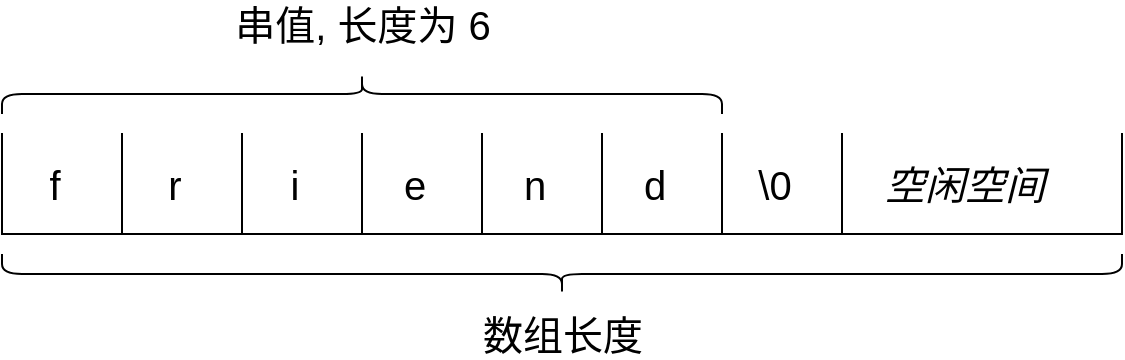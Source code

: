 <mxfile version="12.6.7" type="device"><diagram id="DXPcCs-rt6fdyCKiChXh" name="第 1 页"><mxGraphModel dx="1426" dy="803" grid="1" gridSize="10" guides="1" tooltips="1" connect="1" arrows="1" fold="1" page="1" pageScale="1" pageWidth="827" pageHeight="1169" math="0" shadow="0"><root><mxCell id="0"/><mxCell id="1" parent="0"/><mxCell id="TtJX3NET0KKpPKqGwmz1-3" value="" style="group" vertex="1" connectable="0" parent="1"><mxGeometry x="120" y="260" width="60" height="50" as="geometry"/></mxCell><mxCell id="TtJX3NET0KKpPKqGwmz1-1" value="" style="shape=partialRectangle;whiteSpace=wrap;html=1;top=0;left=0;fillColor=none;" vertex="1" parent="TtJX3NET0KKpPKqGwmz1-3"><mxGeometry width="60" height="50" as="geometry"/></mxCell><mxCell id="TtJX3NET0KKpPKqGwmz1-2" value="&lt;font style=&quot;font-size: 20px&quot;&gt;f&lt;/font&gt;" style="shape=partialRectangle;whiteSpace=wrap;html=1;right=0;top=0;bottom=0;fillColor=none;routingCenterX=-0.5;" vertex="1" parent="TtJX3NET0KKpPKqGwmz1-3"><mxGeometry width="52.5" height="50" as="geometry"/></mxCell><mxCell id="TtJX3NET0KKpPKqGwmz1-4" value="" style="group" vertex="1" connectable="0" parent="1"><mxGeometry x="180" y="260" width="60" height="50" as="geometry"/></mxCell><mxCell id="TtJX3NET0KKpPKqGwmz1-5" value="" style="shape=partialRectangle;whiteSpace=wrap;html=1;top=0;left=0;fillColor=none;" vertex="1" parent="TtJX3NET0KKpPKqGwmz1-4"><mxGeometry width="60" height="50" as="geometry"/></mxCell><mxCell id="TtJX3NET0KKpPKqGwmz1-6" value="&lt;font style=&quot;font-size: 20px&quot;&gt;r&lt;br&gt;&lt;/font&gt;" style="shape=partialRectangle;whiteSpace=wrap;html=1;right=0;top=0;bottom=0;fillColor=none;routingCenterX=-0.5;" vertex="1" parent="TtJX3NET0KKpPKqGwmz1-4"><mxGeometry width="52.5" height="50" as="geometry"/></mxCell><mxCell id="TtJX3NET0KKpPKqGwmz1-7" value="" style="group" vertex="1" connectable="0" parent="1"><mxGeometry x="240" y="260" width="60" height="50" as="geometry"/></mxCell><mxCell id="TtJX3NET0KKpPKqGwmz1-8" value="" style="shape=partialRectangle;whiteSpace=wrap;html=1;top=0;left=0;fillColor=none;" vertex="1" parent="TtJX3NET0KKpPKqGwmz1-7"><mxGeometry width="60" height="50" as="geometry"/></mxCell><mxCell id="TtJX3NET0KKpPKqGwmz1-9" value="&lt;font style=&quot;font-size: 20px&quot;&gt;i&lt;/font&gt;" style="shape=partialRectangle;whiteSpace=wrap;html=1;right=0;top=0;bottom=0;fillColor=none;routingCenterX=-0.5;" vertex="1" parent="TtJX3NET0KKpPKqGwmz1-7"><mxGeometry width="52.5" height="50" as="geometry"/></mxCell><mxCell id="TtJX3NET0KKpPKqGwmz1-10" value="" style="group" vertex="1" connectable="0" parent="1"><mxGeometry x="300" y="260" width="60" height="50" as="geometry"/></mxCell><mxCell id="TtJX3NET0KKpPKqGwmz1-11" value="" style="shape=partialRectangle;whiteSpace=wrap;html=1;top=0;left=0;fillColor=none;" vertex="1" parent="TtJX3NET0KKpPKqGwmz1-10"><mxGeometry width="60" height="50" as="geometry"/></mxCell><mxCell id="TtJX3NET0KKpPKqGwmz1-12" value="&lt;font style=&quot;font-size: 20px&quot;&gt;e&lt;br&gt;&lt;/font&gt;" style="shape=partialRectangle;whiteSpace=wrap;html=1;right=0;top=0;bottom=0;fillColor=none;routingCenterX=-0.5;" vertex="1" parent="TtJX3NET0KKpPKqGwmz1-10"><mxGeometry width="52.5" height="50" as="geometry"/></mxCell><mxCell id="TtJX3NET0KKpPKqGwmz1-13" value="" style="group" vertex="1" connectable="0" parent="1"><mxGeometry x="360" y="260" width="60" height="50" as="geometry"/></mxCell><mxCell id="TtJX3NET0KKpPKqGwmz1-14" value="" style="shape=partialRectangle;whiteSpace=wrap;html=1;top=0;left=0;fillColor=none;" vertex="1" parent="TtJX3NET0KKpPKqGwmz1-13"><mxGeometry width="60" height="50" as="geometry"/></mxCell><mxCell id="TtJX3NET0KKpPKqGwmz1-15" value="&lt;font style=&quot;font-size: 20px&quot;&gt;n&lt;/font&gt;" style="shape=partialRectangle;whiteSpace=wrap;html=1;right=0;top=0;bottom=0;fillColor=none;routingCenterX=-0.5;" vertex="1" parent="TtJX3NET0KKpPKqGwmz1-13"><mxGeometry width="52.5" height="50" as="geometry"/></mxCell><mxCell id="TtJX3NET0KKpPKqGwmz1-16" value="" style="group" vertex="1" connectable="0" parent="1"><mxGeometry x="420" y="260" width="60" height="50" as="geometry"/></mxCell><mxCell id="TtJX3NET0KKpPKqGwmz1-17" value="" style="shape=partialRectangle;whiteSpace=wrap;html=1;top=0;left=0;fillColor=none;" vertex="1" parent="TtJX3NET0KKpPKqGwmz1-16"><mxGeometry width="60" height="50" as="geometry"/></mxCell><mxCell id="TtJX3NET0KKpPKqGwmz1-18" value="&lt;font style=&quot;font-size: 20px&quot;&gt;d&lt;br&gt;&lt;/font&gt;" style="shape=partialRectangle;whiteSpace=wrap;html=1;right=0;top=0;bottom=0;fillColor=none;routingCenterX=-0.5;" vertex="1" parent="TtJX3NET0KKpPKqGwmz1-16"><mxGeometry width="52.5" height="50" as="geometry"/></mxCell><mxCell id="TtJX3NET0KKpPKqGwmz1-48" value="" style="group" vertex="1" connectable="0" parent="1"><mxGeometry x="480" y="260" width="60" height="50" as="geometry"/></mxCell><mxCell id="TtJX3NET0KKpPKqGwmz1-49" value="" style="shape=partialRectangle;whiteSpace=wrap;html=1;top=0;left=0;fillColor=none;" vertex="1" parent="TtJX3NET0KKpPKqGwmz1-48"><mxGeometry width="60" height="50" as="geometry"/></mxCell><mxCell id="TtJX3NET0KKpPKqGwmz1-50" value="&lt;font style=&quot;font-size: 20px&quot;&gt;\0&lt;br&gt;&lt;/font&gt;" style="shape=partialRectangle;whiteSpace=wrap;html=1;right=0;top=0;bottom=0;fillColor=none;routingCenterX=-0.5;" vertex="1" parent="TtJX3NET0KKpPKqGwmz1-48"><mxGeometry width="52.5" height="50" as="geometry"/></mxCell><mxCell id="TtJX3NET0KKpPKqGwmz1-51" value="" style="group" vertex="1" connectable="0" parent="1"><mxGeometry x="540" y="260" width="140" height="50" as="geometry"/></mxCell><mxCell id="TtJX3NET0KKpPKqGwmz1-52" value="" style="shape=partialRectangle;whiteSpace=wrap;html=1;top=0;left=0;fillColor=none;" vertex="1" parent="TtJX3NET0KKpPKqGwmz1-51"><mxGeometry width="140" height="50" as="geometry"/></mxCell><mxCell id="TtJX3NET0KKpPKqGwmz1-53" value="&lt;font style=&quot;font-size: 20px&quot;&gt;&lt;i&gt;空闲空间&lt;/i&gt;&lt;br&gt;&lt;/font&gt;" style="shape=partialRectangle;whiteSpace=wrap;html=1;right=0;top=0;bottom=0;fillColor=none;routingCenterX=-0.5;" vertex="1" parent="TtJX3NET0KKpPKqGwmz1-51"><mxGeometry width="122.5" height="50" as="geometry"/></mxCell><mxCell id="TtJX3NET0KKpPKqGwmz1-54" value="" style="shape=curlyBracket;whiteSpace=wrap;html=1;rounded=1;direction=south;" vertex="1" parent="1"><mxGeometry x="120" y="230" width="360" height="20" as="geometry"/></mxCell><mxCell id="TtJX3NET0KKpPKqGwmz1-56" value="&lt;font style=&quot;font-size: 20px&quot;&gt;数组长度&lt;/font&gt;" style="text;html=1;align=center;verticalAlign=middle;resizable=0;points=[];autosize=1;" vertex="1" parent="1"><mxGeometry x="350" y="350" width="100" height="20" as="geometry"/></mxCell><mxCell id="TtJX3NET0KKpPKqGwmz1-57" value="" style="shape=curlyBracket;whiteSpace=wrap;html=1;rounded=1;direction=north;" vertex="1" parent="1"><mxGeometry x="120" y="320" width="560" height="20" as="geometry"/></mxCell><mxCell id="TtJX3NET0KKpPKqGwmz1-59" value="&lt;font style=&quot;font-size: 20px&quot;&gt;串值, 长度为 6&lt;/font&gt;" style="text;html=1;align=center;verticalAlign=middle;resizable=0;points=[];autosize=1;" vertex="1" parent="1"><mxGeometry x="230" y="195" width="140" height="20" as="geometry"/></mxCell></root></mxGraphModel></diagram></mxfile>
